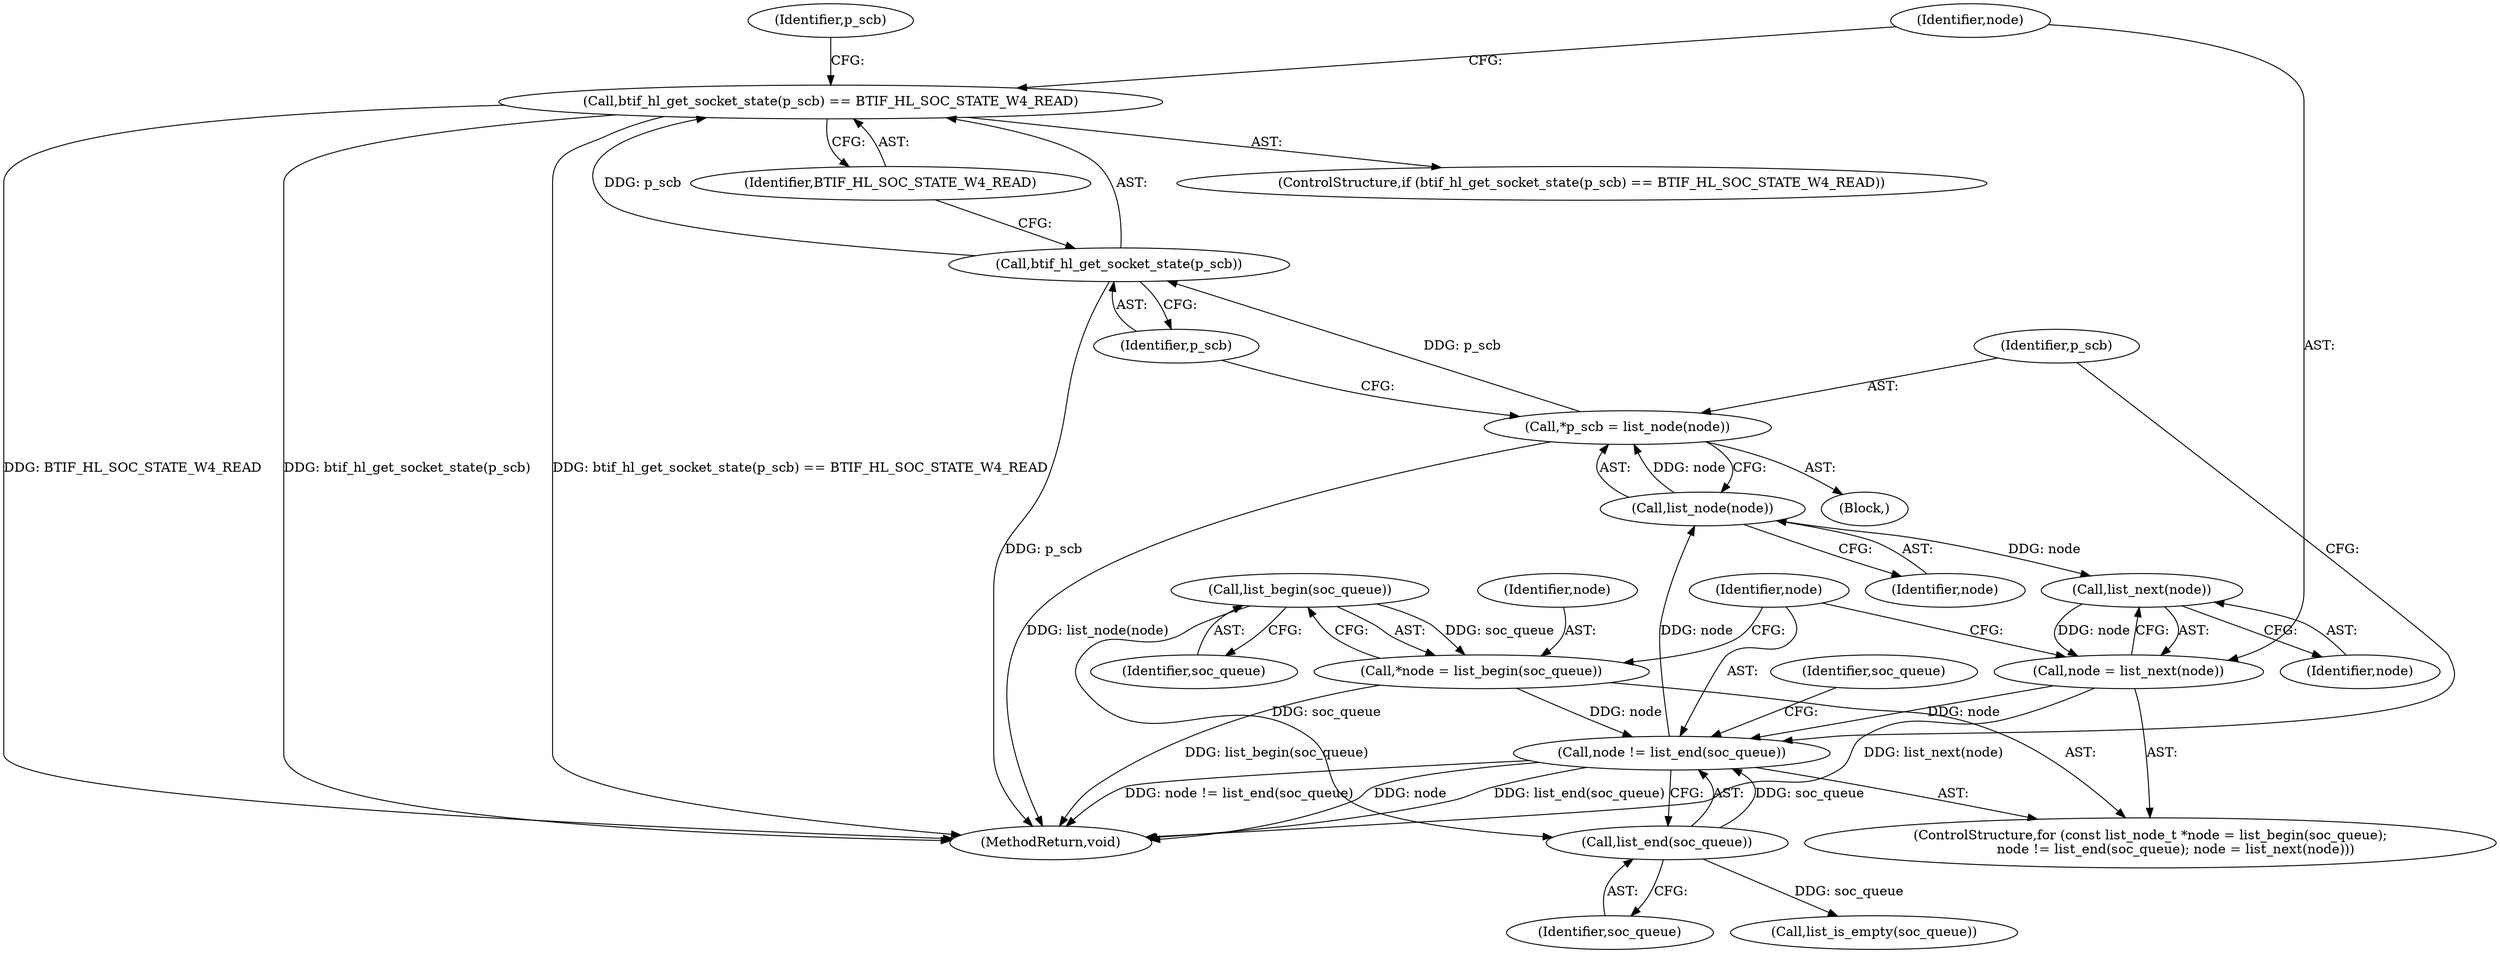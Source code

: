 digraph "0_Android_472271b153c5dc53c28beac55480a8d8434b2d5c_18@API" {
"1000130" [label="(Call,btif_hl_get_socket_state(p_scb) == BTIF_HL_SOC_STATE_W4_READ)"];
"1000131" [label="(Call,btif_hl_get_socket_state(p_scb))"];
"1000125" [label="(Call,*p_scb = list_node(node))"];
"1000127" [label="(Call,list_node(node))"];
"1000115" [label="(Call,node != list_end(soc_queue))"];
"1000111" [label="(Call,*node = list_begin(soc_queue))"];
"1000113" [label="(Call,list_begin(soc_queue))"];
"1000119" [label="(Call,node = list_next(node))"];
"1000121" [label="(Call,list_next(node))"];
"1000117" [label="(Call,list_end(soc_queue))"];
"1000246" [label="(Identifier,soc_queue)"];
"1000117" [label="(Call,list_end(soc_queue))"];
"1000119" [label="(Call,node = list_next(node))"];
"1000115" [label="(Call,node != list_end(soc_queue))"];
"1000123" [label="(Block,)"];
"1000118" [label="(Identifier,soc_queue)"];
"1000129" [label="(ControlStructure,if (btif_hl_get_socket_state(p_scb) == BTIF_HL_SOC_STATE_W4_READ))"];
"1000113" [label="(Call,list_begin(soc_queue))"];
"1000111" [label="(Call,*node = list_begin(soc_queue))"];
"1000112" [label="(Identifier,node)"];
"1000131" [label="(Call,btif_hl_get_socket_state(p_scb))"];
"1000133" [label="(Identifier,BTIF_HL_SOC_STATE_W4_READ)"];
"1000252" [label="(MethodReturn,void)"];
"1000122" [label="(Identifier,node)"];
"1000128" [label="(Identifier,node)"];
"1000126" [label="(Identifier,p_scb)"];
"1000125" [label="(Call,*p_scb = list_node(node))"];
"1000132" [label="(Identifier,p_scb)"];
"1000116" [label="(Identifier,node)"];
"1000139" [label="(Identifier,p_scb)"];
"1000120" [label="(Identifier,node)"];
"1000127" [label="(Call,list_node(node))"];
"1000114" [label="(Identifier,soc_queue)"];
"1000130" [label="(Call,btif_hl_get_socket_state(p_scb) == BTIF_HL_SOC_STATE_W4_READ)"];
"1000245" [label="(Call,list_is_empty(soc_queue))"];
"1000121" [label="(Call,list_next(node))"];
"1000109" [label="(ControlStructure,for (const list_node_t *node = list_begin(soc_queue);\n            node != list_end(soc_queue); node = list_next(node)))"];
"1000130" -> "1000129"  [label="AST: "];
"1000130" -> "1000133"  [label="CFG: "];
"1000131" -> "1000130"  [label="AST: "];
"1000133" -> "1000130"  [label="AST: "];
"1000139" -> "1000130"  [label="CFG: "];
"1000120" -> "1000130"  [label="CFG: "];
"1000130" -> "1000252"  [label="DDG: btif_hl_get_socket_state(p_scb) == BTIF_HL_SOC_STATE_W4_READ"];
"1000130" -> "1000252"  [label="DDG: BTIF_HL_SOC_STATE_W4_READ"];
"1000130" -> "1000252"  [label="DDG: btif_hl_get_socket_state(p_scb)"];
"1000131" -> "1000130"  [label="DDG: p_scb"];
"1000131" -> "1000132"  [label="CFG: "];
"1000132" -> "1000131"  [label="AST: "];
"1000133" -> "1000131"  [label="CFG: "];
"1000131" -> "1000252"  [label="DDG: p_scb"];
"1000125" -> "1000131"  [label="DDG: p_scb"];
"1000125" -> "1000123"  [label="AST: "];
"1000125" -> "1000127"  [label="CFG: "];
"1000126" -> "1000125"  [label="AST: "];
"1000127" -> "1000125"  [label="AST: "];
"1000132" -> "1000125"  [label="CFG: "];
"1000125" -> "1000252"  [label="DDG: list_node(node)"];
"1000127" -> "1000125"  [label="DDG: node"];
"1000127" -> "1000128"  [label="CFG: "];
"1000128" -> "1000127"  [label="AST: "];
"1000127" -> "1000121"  [label="DDG: node"];
"1000115" -> "1000127"  [label="DDG: node"];
"1000115" -> "1000109"  [label="AST: "];
"1000115" -> "1000117"  [label="CFG: "];
"1000116" -> "1000115"  [label="AST: "];
"1000117" -> "1000115"  [label="AST: "];
"1000126" -> "1000115"  [label="CFG: "];
"1000246" -> "1000115"  [label="CFG: "];
"1000115" -> "1000252"  [label="DDG: list_end(soc_queue)"];
"1000115" -> "1000252"  [label="DDG: node != list_end(soc_queue)"];
"1000115" -> "1000252"  [label="DDG: node"];
"1000111" -> "1000115"  [label="DDG: node"];
"1000119" -> "1000115"  [label="DDG: node"];
"1000117" -> "1000115"  [label="DDG: soc_queue"];
"1000111" -> "1000109"  [label="AST: "];
"1000111" -> "1000113"  [label="CFG: "];
"1000112" -> "1000111"  [label="AST: "];
"1000113" -> "1000111"  [label="AST: "];
"1000116" -> "1000111"  [label="CFG: "];
"1000111" -> "1000252"  [label="DDG: list_begin(soc_queue)"];
"1000113" -> "1000111"  [label="DDG: soc_queue"];
"1000113" -> "1000114"  [label="CFG: "];
"1000114" -> "1000113"  [label="AST: "];
"1000113" -> "1000117"  [label="DDG: soc_queue"];
"1000119" -> "1000109"  [label="AST: "];
"1000119" -> "1000121"  [label="CFG: "];
"1000120" -> "1000119"  [label="AST: "];
"1000121" -> "1000119"  [label="AST: "];
"1000116" -> "1000119"  [label="CFG: "];
"1000119" -> "1000252"  [label="DDG: list_next(node)"];
"1000121" -> "1000119"  [label="DDG: node"];
"1000121" -> "1000122"  [label="CFG: "];
"1000122" -> "1000121"  [label="AST: "];
"1000117" -> "1000118"  [label="CFG: "];
"1000118" -> "1000117"  [label="AST: "];
"1000117" -> "1000245"  [label="DDG: soc_queue"];
}
